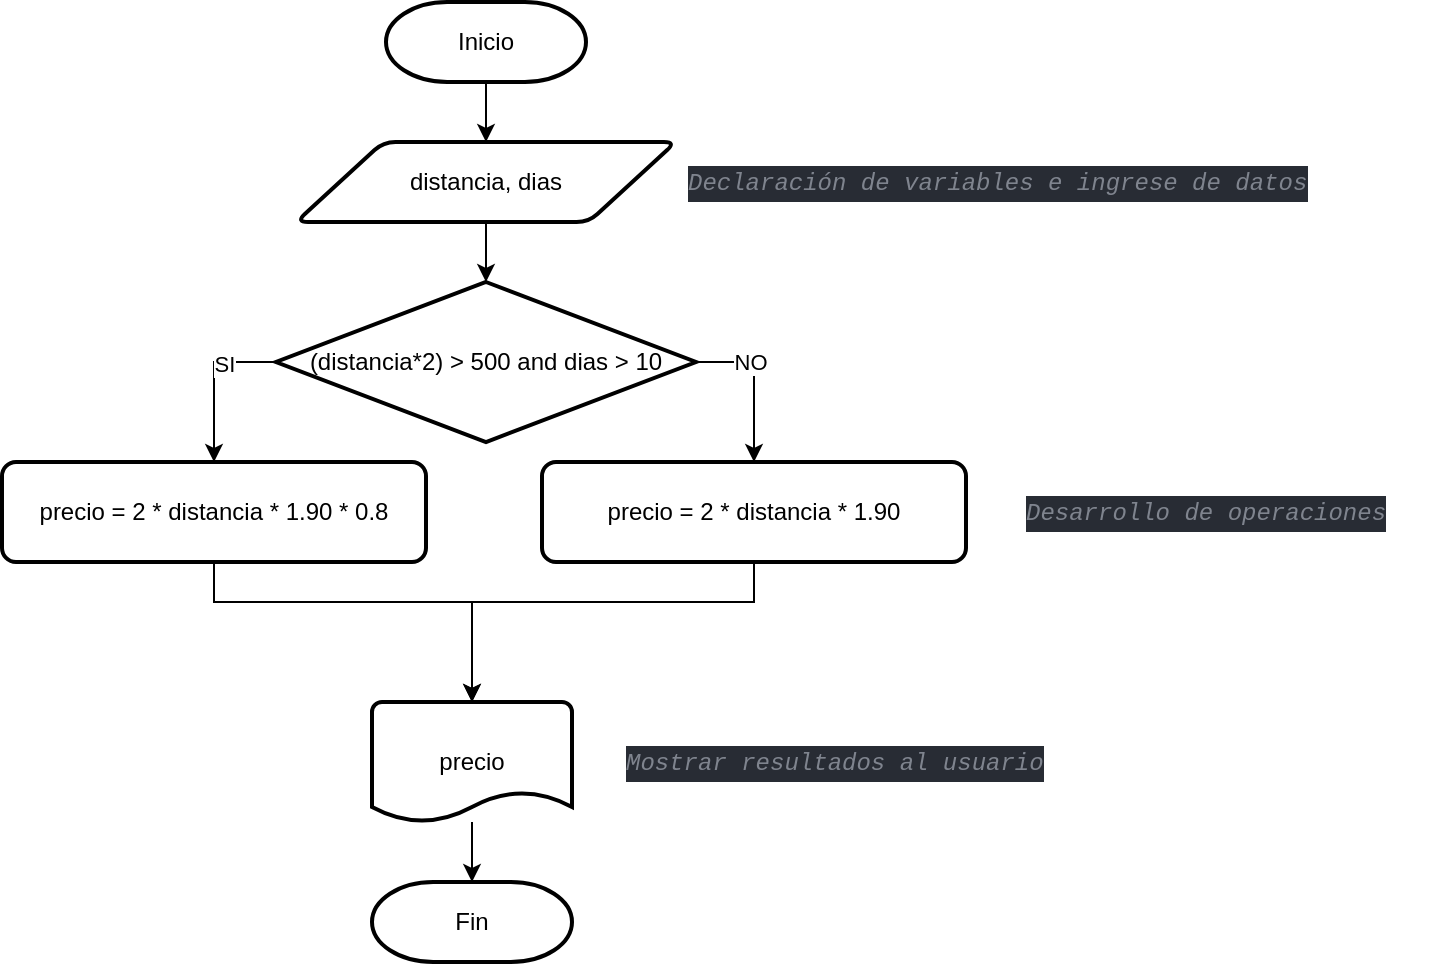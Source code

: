 <mxfile version="20.2.7" type="github">
  <diagram id="5P4nZLDSUF4lPFOpEQYg" name="Page-1">
    <mxGraphModel dx="898" dy="496" grid="1" gridSize="10" guides="1" tooltips="1" connect="1" arrows="1" fold="1" page="1" pageScale="1" pageWidth="827" pageHeight="1169" math="0" shadow="0">
      <root>
        <mxCell id="0" />
        <mxCell id="1" parent="0" />
        <mxCell id="E3McUk_c24KNTkg6oVSt-1" value="Inicio" style="strokeWidth=2;html=1;shape=mxgraph.flowchart.terminator;whiteSpace=wrap;" vertex="1" parent="1">
          <mxGeometry x="272" y="20" width="100" height="40" as="geometry" />
        </mxCell>
        <mxCell id="E3McUk_c24KNTkg6oVSt-2" style="edgeStyle=orthogonalEdgeStyle;rounded=0;orthogonalLoop=1;jettySize=auto;html=1;exitX=0.5;exitY=1;exitDx=0;exitDy=0;entryX=0.5;entryY=0;entryDx=0;entryDy=0;entryPerimeter=0;" edge="1" parent="1" source="E3McUk_c24KNTkg6oVSt-3" target="E3McUk_c24KNTkg6oVSt-10">
          <mxGeometry relative="1" as="geometry" />
        </mxCell>
        <mxCell id="E3McUk_c24KNTkg6oVSt-3" value="distancia, dias" style="shape=parallelogram;html=1;strokeWidth=2;perimeter=parallelogramPerimeter;whiteSpace=wrap;rounded=1;arcSize=12;size=0.23;" vertex="1" parent="1">
          <mxGeometry x="227" y="90" width="190" height="40" as="geometry" />
        </mxCell>
        <mxCell id="E3McUk_c24KNTkg6oVSt-4" value="Fin" style="strokeWidth=2;html=1;shape=mxgraph.flowchart.terminator;whiteSpace=wrap;" vertex="1" parent="1">
          <mxGeometry x="265" y="460" width="100" height="40" as="geometry" />
        </mxCell>
        <mxCell id="E3McUk_c24KNTkg6oVSt-5" value="" style="endArrow=classic;html=1;rounded=0;exitX=0.5;exitY=1;exitDx=0;exitDy=0;exitPerimeter=0;entryX=0.5;entryY=0;entryDx=0;entryDy=0;" edge="1" parent="1" source="E3McUk_c24KNTkg6oVSt-1" target="E3McUk_c24KNTkg6oVSt-3">
          <mxGeometry width="50" height="50" relative="1" as="geometry">
            <mxPoint x="145" y="220" as="sourcePoint" />
            <mxPoint x="195" y="170" as="targetPoint" />
          </mxGeometry>
        </mxCell>
        <mxCell id="E3McUk_c24KNTkg6oVSt-6" style="edgeStyle=orthogonalEdgeStyle;rounded=0;orthogonalLoop=1;jettySize=auto;html=1;exitX=0;exitY=0.5;exitDx=0;exitDy=0;exitPerimeter=0;entryX=0.5;entryY=0;entryDx=0;entryDy=0;" edge="1" parent="1" source="E3McUk_c24KNTkg6oVSt-10" target="E3McUk_c24KNTkg6oVSt-17">
          <mxGeometry relative="1" as="geometry">
            <mxPoint x="210" y="310" as="targetPoint" />
            <Array as="points">
              <mxPoint x="186" y="200" />
            </Array>
          </mxGeometry>
        </mxCell>
        <mxCell id="E3McUk_c24KNTkg6oVSt-7" value="SI" style="edgeLabel;html=1;align=center;verticalAlign=middle;resizable=0;points=[];" vertex="1" connectable="0" parent="E3McUk_c24KNTkg6oVSt-6">
          <mxGeometry x="-0.349" y="1" relative="1" as="geometry">
            <mxPoint as="offset" />
          </mxGeometry>
        </mxCell>
        <mxCell id="E3McUk_c24KNTkg6oVSt-8" style="edgeStyle=orthogonalEdgeStyle;rounded=0;orthogonalLoop=1;jettySize=auto;html=1;exitX=1;exitY=0.5;exitDx=0;exitDy=0;exitPerimeter=0;entryX=0.5;entryY=0;entryDx=0;entryDy=0;" edge="1" parent="1" source="E3McUk_c24KNTkg6oVSt-10" target="E3McUk_c24KNTkg6oVSt-19">
          <mxGeometry relative="1" as="geometry">
            <mxPoint x="560" y="380" as="targetPoint" />
            <Array as="points">
              <mxPoint x="456" y="200" />
            </Array>
          </mxGeometry>
        </mxCell>
        <mxCell id="E3McUk_c24KNTkg6oVSt-9" value="NO" style="edgeLabel;html=1;align=center;verticalAlign=middle;resizable=0;points=[];" vertex="1" connectable="0" parent="E3McUk_c24KNTkg6oVSt-8">
          <mxGeometry x="-0.323" relative="1" as="geometry">
            <mxPoint as="offset" />
          </mxGeometry>
        </mxCell>
        <mxCell id="E3McUk_c24KNTkg6oVSt-10" value="(distancia*2) &amp;gt; 500 and dias &amp;gt; 10" style="strokeWidth=2;html=1;shape=mxgraph.flowchart.decision;whiteSpace=wrap;" vertex="1" parent="1">
          <mxGeometry x="217" y="160" width="210" height="80" as="geometry" />
        </mxCell>
        <mxCell id="E3McUk_c24KNTkg6oVSt-11" style="edgeStyle=orthogonalEdgeStyle;rounded=0;orthogonalLoop=1;jettySize=auto;html=1;entryX=0.5;entryY=0;entryDx=0;entryDy=0;entryPerimeter=0;" edge="1" parent="1" source="E3McUk_c24KNTkg6oVSt-12" target="E3McUk_c24KNTkg6oVSt-4">
          <mxGeometry relative="1" as="geometry" />
        </mxCell>
        <mxCell id="E3McUk_c24KNTkg6oVSt-12" value="precio" style="strokeWidth=2;html=1;shape=mxgraph.flowchart.document2;whiteSpace=wrap;size=0.25;" vertex="1" parent="1">
          <mxGeometry x="265" y="370" width="100" height="60" as="geometry" />
        </mxCell>
        <mxCell id="E3McUk_c24KNTkg6oVSt-13" value="&lt;meta charset=&quot;utf-8&quot;&gt;&lt;div style=&quot;font-style: normal; font-variant-caps: normal; font-weight: normal; letter-spacing: normal; text-align: start; text-indent: 0px; text-transform: none; word-spacing: 0px; -webkit-text-stroke-width: 0px; text-decoration: none; color: rgb(171, 178, 191); background-color: rgb(40, 44, 52); font-family: &amp;quot;Fira Code&amp;quot;, &amp;quot;Menlo for Powerline&amp;quot;, Menlo, Monaco, &amp;quot;Courier New&amp;quot;, monospace; font-size: 12px; line-height: 18px;&quot;&gt;&lt;div&gt;&lt;span style=&quot;color: rgb(127, 132, 142); font-style: italic;&quot;&gt;Declaración de variables e ingrese de datos&lt;/span&gt;&lt;/div&gt;&lt;/div&gt;" style="text;whiteSpace=wrap;html=1;" vertex="1" parent="1">
          <mxGeometry x="421" y="95" width="340" height="30" as="geometry" />
        </mxCell>
        <mxCell id="E3McUk_c24KNTkg6oVSt-14" value="&lt;div style=&quot;font-style: normal; font-variant-caps: normal; font-weight: normal; letter-spacing: normal; text-align: start; text-indent: 0px; text-transform: none; word-spacing: 0px; -webkit-text-stroke-width: 0px; text-decoration: none; color: rgb(171, 178, 191); background-color: rgb(40, 44, 52); font-family: &amp;quot;Fira Code&amp;quot;, &amp;quot;Menlo for Powerline&amp;quot;, Menlo, Monaco, &amp;quot;Courier New&amp;quot;, monospace; font-size: 12px; line-height: 18px;&quot;&gt;&lt;div&gt;&lt;span style=&quot;color: rgb(127, 132, 142); font-style: italic;&quot;&gt;Mostrar resultados al usuario&lt;/span&gt;&lt;/div&gt;&lt;/div&gt;" style="text;whiteSpace=wrap;html=1;" vertex="1" parent="1">
          <mxGeometry x="390" y="385" width="240" height="30" as="geometry" />
        </mxCell>
        <mxCell id="E3McUk_c24KNTkg6oVSt-15" value="&lt;div style=&quot;font-style: normal; font-variant-caps: normal; font-weight: normal; letter-spacing: normal; text-align: start; text-indent: 0px; text-transform: none; word-spacing: 0px; -webkit-text-stroke-width: 0px; text-decoration: none; color: rgb(171, 178, 191); background-color: rgb(40, 44, 52); font-family: &amp;quot;Fira Code&amp;quot;, &amp;quot;Menlo for Powerline&amp;quot;, Menlo, Monaco, &amp;quot;Courier New&amp;quot;, monospace; font-size: 12px; line-height: 18px;&quot;&gt;&lt;div&gt;&lt;span style=&quot;color: rgb(127, 132, 142); font-style: italic;&quot;&gt;Desarrollo de operaciones&lt;/span&gt;&lt;/div&gt;&lt;/div&gt;" style="text;whiteSpace=wrap;html=1;" vertex="1" parent="1">
          <mxGeometry x="590" y="260" width="210" height="30" as="geometry" />
        </mxCell>
        <mxCell id="E3McUk_c24KNTkg6oVSt-16" style="edgeStyle=orthogonalEdgeStyle;rounded=0;orthogonalLoop=1;jettySize=auto;html=1;exitX=0.5;exitY=1;exitDx=0;exitDy=0;entryX=0.5;entryY=0;entryDx=0;entryDy=0;entryPerimeter=0;" edge="1" parent="1" source="E3McUk_c24KNTkg6oVSt-17" target="E3McUk_c24KNTkg6oVSt-12">
          <mxGeometry relative="1" as="geometry">
            <mxPoint x="315" y="350" as="targetPoint" />
            <Array as="points">
              <mxPoint x="186" y="320" />
              <mxPoint x="315" y="320" />
            </Array>
          </mxGeometry>
        </mxCell>
        <mxCell id="E3McUk_c24KNTkg6oVSt-17" value="precio = 2 * distancia * 1.90 * 0.8" style="rounded=1;whiteSpace=wrap;html=1;absoluteArcSize=1;arcSize=14;strokeWidth=2;" vertex="1" parent="1">
          <mxGeometry x="80" y="250" width="212" height="50" as="geometry" />
        </mxCell>
        <mxCell id="E3McUk_c24KNTkg6oVSt-18" style="edgeStyle=orthogonalEdgeStyle;rounded=0;orthogonalLoop=1;jettySize=auto;html=1;exitX=0.5;exitY=1;exitDx=0;exitDy=0;entryX=0.5;entryY=0;entryDx=0;entryDy=0;entryPerimeter=0;" edge="1" parent="1" source="E3McUk_c24KNTkg6oVSt-19" target="E3McUk_c24KNTkg6oVSt-12">
          <mxGeometry relative="1" as="geometry">
            <mxPoint x="315" y="400" as="sourcePoint" />
            <mxPoint x="315" y="350" as="targetPoint" />
            <Array as="points">
              <mxPoint x="456" y="320" />
              <mxPoint x="315" y="320" />
              <mxPoint x="315" y="370" />
            </Array>
          </mxGeometry>
        </mxCell>
        <mxCell id="E3McUk_c24KNTkg6oVSt-19" value="precio = 2 * distancia * 1.90" style="rounded=1;whiteSpace=wrap;html=1;absoluteArcSize=1;arcSize=14;strokeWidth=2;" vertex="1" parent="1">
          <mxGeometry x="350" y="250" width="212" height="50" as="geometry" />
        </mxCell>
      </root>
    </mxGraphModel>
  </diagram>
</mxfile>
